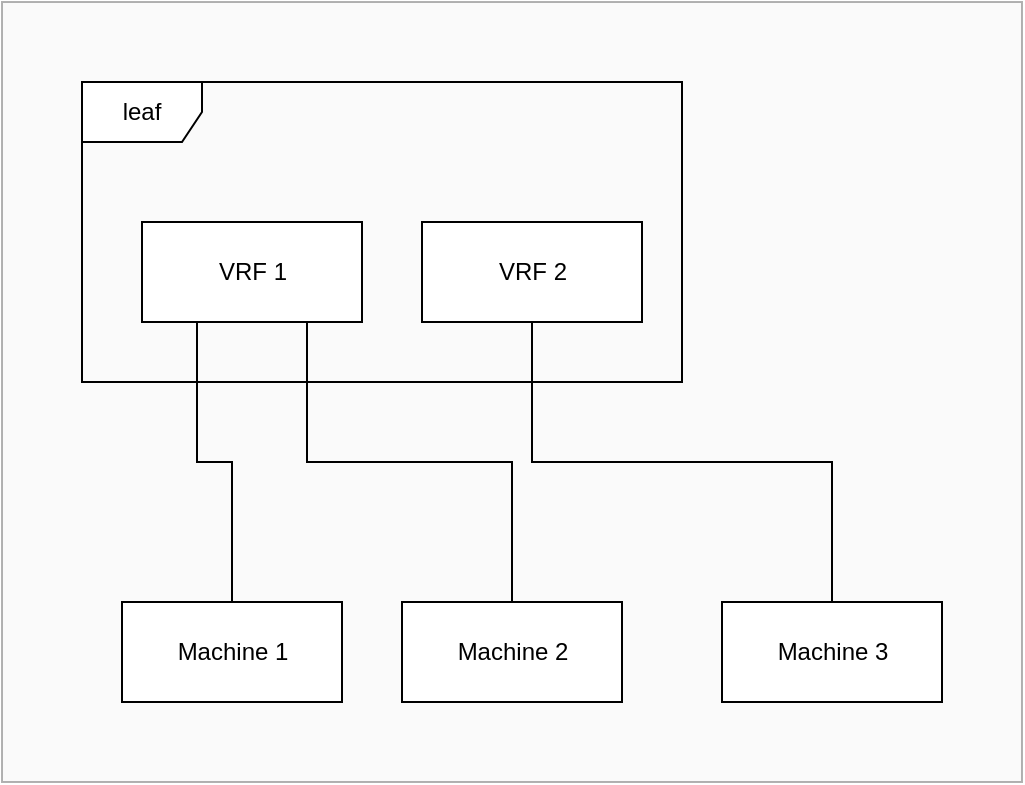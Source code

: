 <mxfile>
    <diagram id="6hGFLwfOUW9BJ-s0fimq" name="Page-1">
        <mxGraphModel dx="609" dy="665" grid="1" gridSize="10" guides="1" tooltips="1" connect="1" arrows="1" fold="1" page="1" pageScale="1" pageWidth="827" pageHeight="1169" math="0" shadow="0">
            <root>
                <mxCell id="0"/>
                <mxCell id="1" parent="0"/>
                <mxCell id="25" value="" style="rounded=0;whiteSpace=wrap;html=1;sketch=0;fontSize=20;opacity=50;fillColor=#f5f5f5;fontColor=#333333;strokeColor=#666666;" vertex="1" parent="1">
                    <mxGeometry x="80" y="320" width="510" height="390" as="geometry"/>
                </mxCell>
                <mxCell id="14" style="edgeStyle=orthogonalEdgeStyle;rounded=0;orthogonalLoop=1;jettySize=auto;html=1;exitX=0.25;exitY=1;exitDx=0;exitDy=0;entryX=0.5;entryY=0;entryDx=0;entryDy=0;endArrow=none;endFill=0;" parent="1" source="21" target="13" edge="1">
                    <mxGeometry relative="1" as="geometry">
                        <mxPoint x="167.5" y="590" as="sourcePoint"/>
                    </mxGeometry>
                </mxCell>
                <mxCell id="16" style="rounded=0;orthogonalLoop=1;jettySize=auto;html=1;exitX=0.75;exitY=1;exitDx=0;exitDy=0;entryX=0.5;entryY=0;entryDx=0;entryDy=0;endArrow=none;endFill=0;edgeStyle=orthogonalEdgeStyle;" parent="1" source="21" target="12" edge="1">
                    <mxGeometry relative="1" as="geometry">
                        <mxPoint x="222.5" y="590" as="sourcePoint"/>
                    </mxGeometry>
                </mxCell>
                <mxCell id="12" value="Machine 2" style="html=1;" parent="1" vertex="1">
                    <mxGeometry x="280" y="620" width="110" height="50" as="geometry"/>
                </mxCell>
                <mxCell id="13" value="Machine 1" style="html=1;" parent="1" vertex="1">
                    <mxGeometry x="140" y="620" width="110" height="50" as="geometry"/>
                </mxCell>
                <mxCell id="20" value="leaf" style="shape=umlFrame;whiteSpace=wrap;html=1;" parent="1" vertex="1">
                    <mxGeometry x="120" y="360" width="300" height="150" as="geometry"/>
                </mxCell>
                <mxCell id="21" value="VRF 1" style="html=1;" parent="1" vertex="1">
                    <mxGeometry x="150" y="430" width="110" height="50" as="geometry"/>
                </mxCell>
                <mxCell id="22" value="VRF 2" style="html=1;" parent="1" vertex="1">
                    <mxGeometry x="290" y="430" width="110" height="50" as="geometry"/>
                </mxCell>
                <mxCell id="24" style="edgeStyle=orthogonalEdgeStyle;rounded=0;orthogonalLoop=1;jettySize=auto;html=1;entryX=0.5;entryY=1;entryDx=0;entryDy=0;exitX=0.5;exitY=0;exitDx=0;exitDy=0;endArrow=none;endFill=0;" parent="1" source="23" target="22" edge="1">
                    <mxGeometry relative="1" as="geometry"/>
                </mxCell>
                <mxCell id="23" value="Machine 3" style="html=1;" parent="1" vertex="1">
                    <mxGeometry x="440" y="620" width="110" height="50" as="geometry"/>
                </mxCell>
            </root>
        </mxGraphModel>
    </diagram>
</mxfile>
